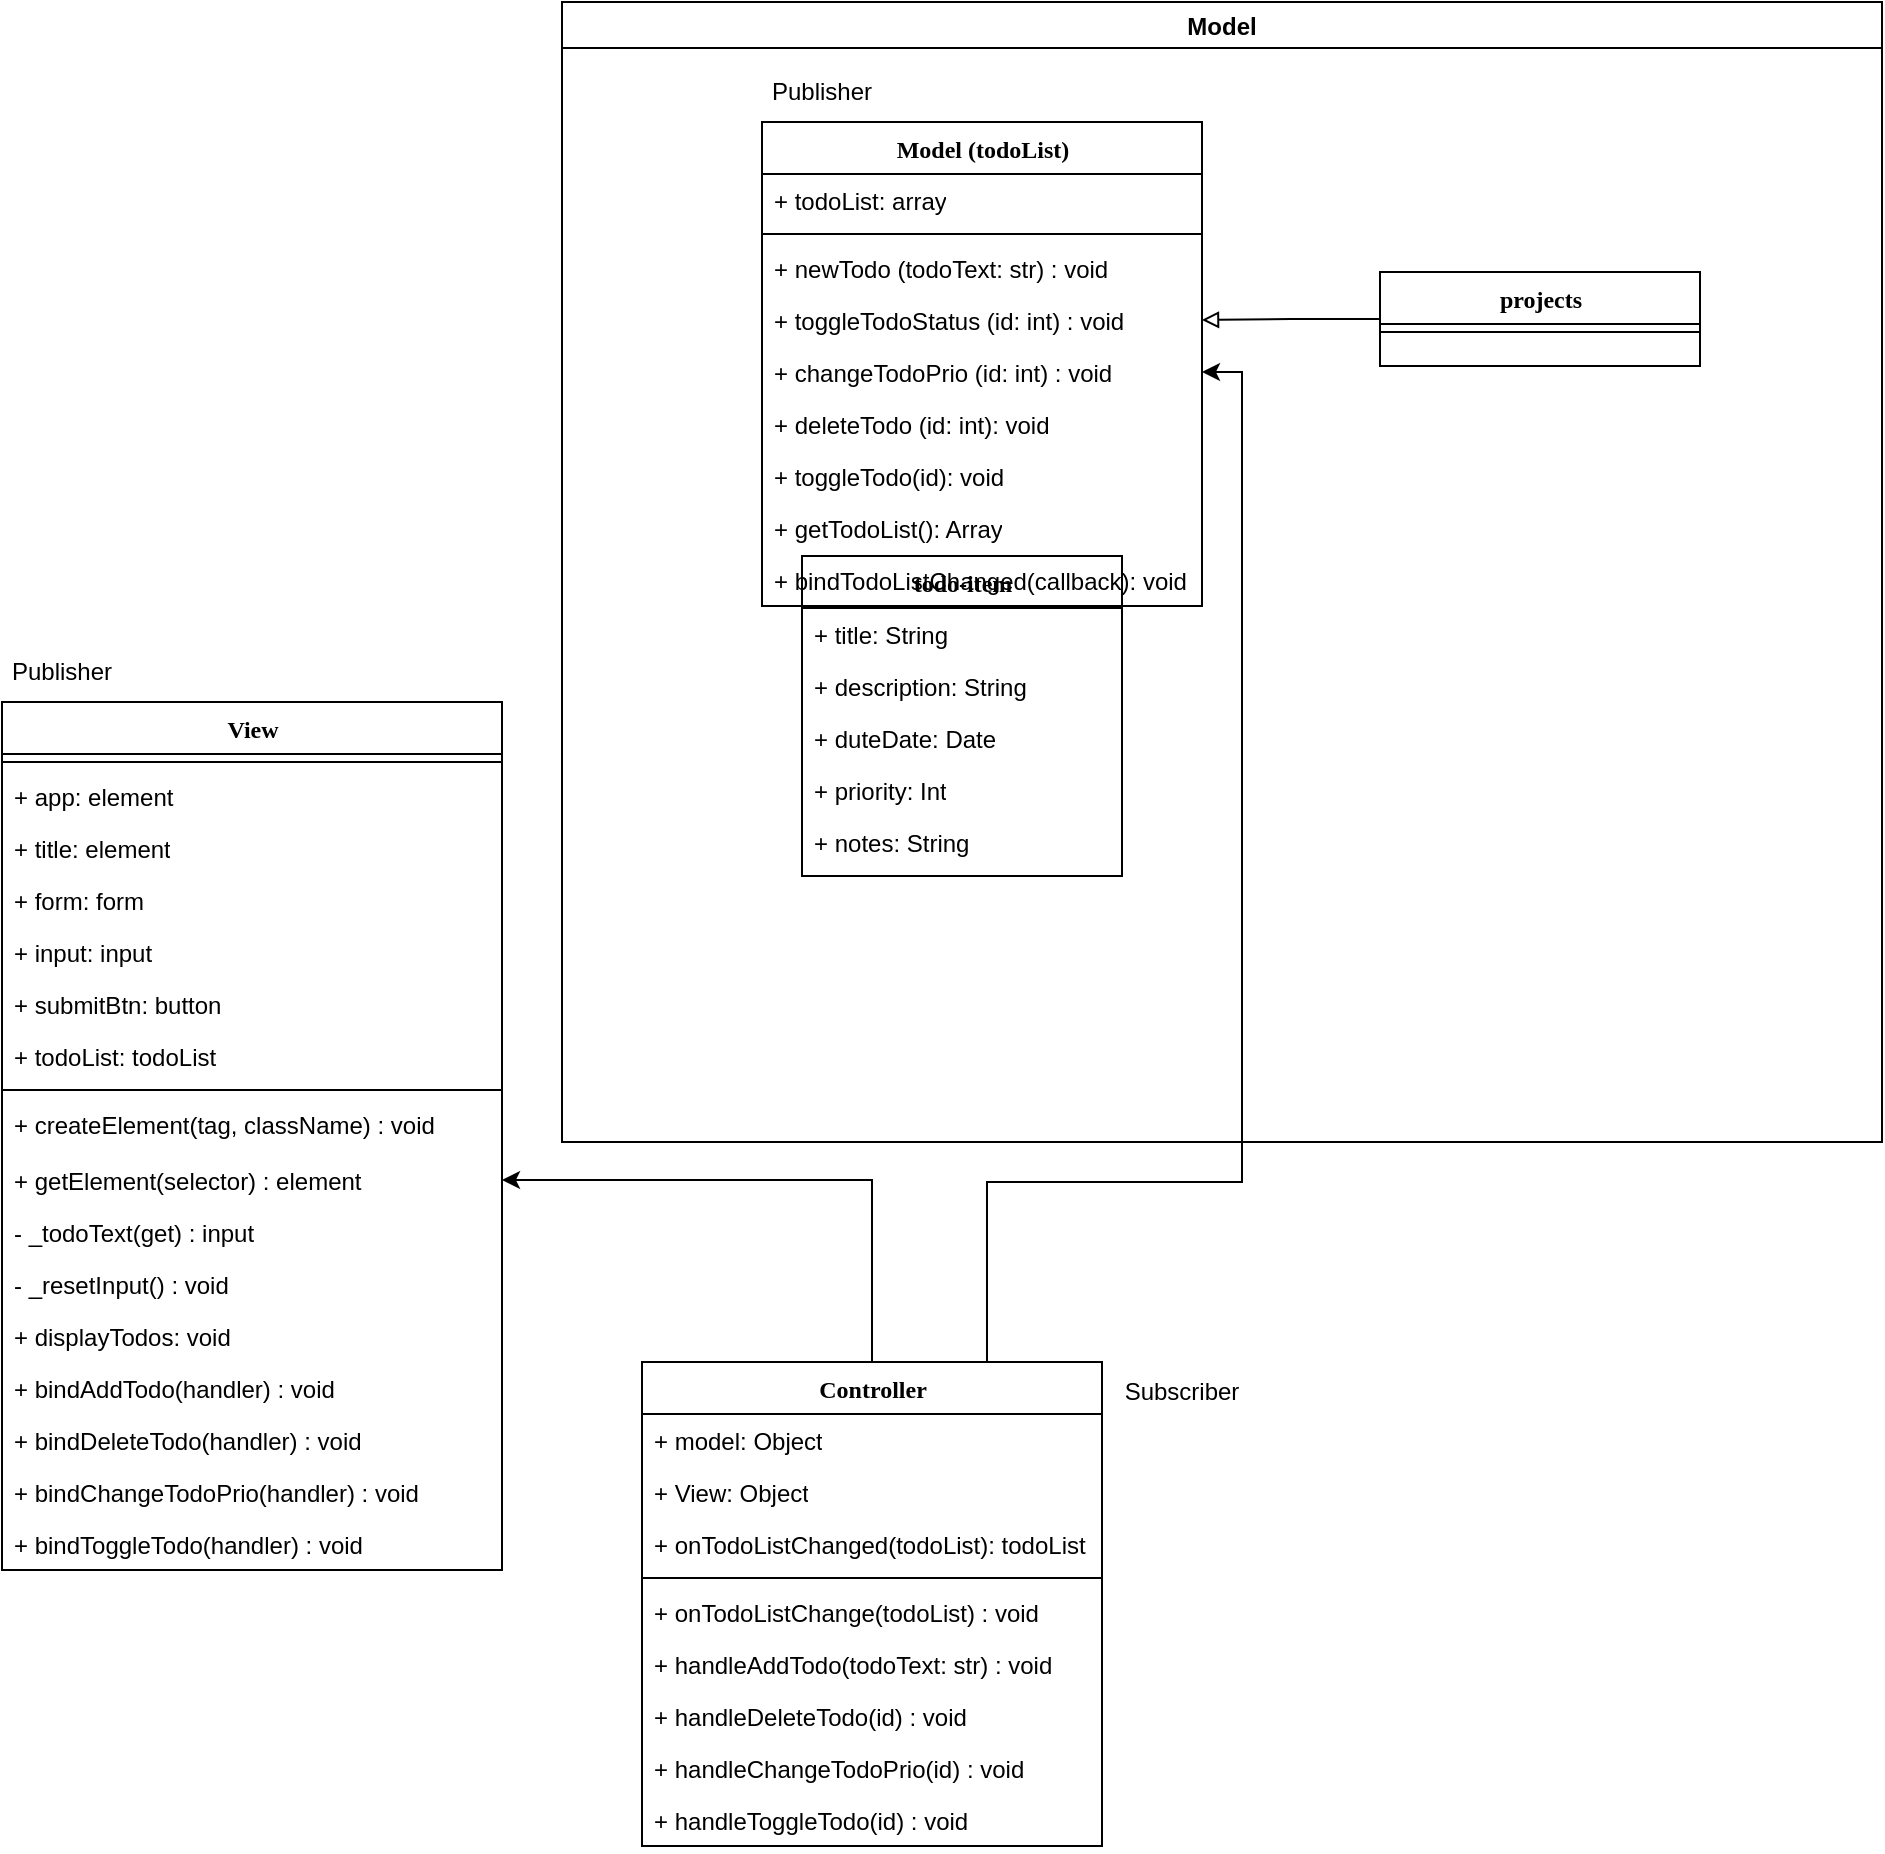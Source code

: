 <mxfile>
    <diagram name="Page-1" id="9f46799a-70d6-7492-0946-bef42562c5a5">
        <mxGraphModel dx="481" dy="801" grid="1" gridSize="10" guides="1" tooltips="1" connect="1" arrows="1" fold="1" page="1" pageScale="1" pageWidth="1100" pageHeight="850" background="none" math="0" shadow="0">
            <root>
                <mxCell id="0"/>
                <mxCell id="1" parent="0"/>
                <mxCell id="q0bzUqYjPmJR5rMkg7EE-4" value="View" style="swimlane;html=1;fontStyle=1;align=center;verticalAlign=top;childLayout=stackLayout;horizontal=1;startSize=26;horizontalStack=0;resizeParent=1;resizeLast=0;collapsible=1;marginBottom=0;swimlaneFillColor=#ffffff;rounded=0;shadow=0;comic=0;labelBackgroundColor=none;strokeWidth=1;fillColor=none;fontFamily=Verdana;fontSize=12" parent="1" vertex="1">
                    <mxGeometry x="20" y="390" width="250" height="434" as="geometry"/>
                </mxCell>
                <mxCell id="q0bzUqYjPmJR5rMkg7EE-10" value="" style="line;html=1;strokeWidth=1;fillColor=none;align=left;verticalAlign=middle;spacingTop=-1;spacingLeft=3;spacingRight=3;rotatable=0;labelPosition=right;points=[];portConstraint=eastwest;" parent="q0bzUqYjPmJR5rMkg7EE-4" vertex="1">
                    <mxGeometry y="26" width="250" height="8" as="geometry"/>
                </mxCell>
                <mxCell id="q0bzUqYjPmJR5rMkg7EE-28" value="+ app: element" style="text;html=1;strokeColor=none;fillColor=none;align=left;verticalAlign=top;spacingLeft=4;spacingRight=4;whiteSpace=wrap;overflow=hidden;rotatable=0;points=[[0,0.5],[1,0.5]];portConstraint=eastwest;" parent="q0bzUqYjPmJR5rMkg7EE-4" vertex="1">
                    <mxGeometry y="34" width="250" height="26" as="geometry"/>
                </mxCell>
                <mxCell id="q0bzUqYjPmJR5rMkg7EE-29" value="+ title: element" style="text;html=1;strokeColor=none;fillColor=none;align=left;verticalAlign=top;spacingLeft=4;spacingRight=4;whiteSpace=wrap;overflow=hidden;rotatable=0;points=[[0,0.5],[1,0.5]];portConstraint=eastwest;" parent="q0bzUqYjPmJR5rMkg7EE-4" vertex="1">
                    <mxGeometry y="60" width="250" height="26" as="geometry"/>
                </mxCell>
                <mxCell id="q0bzUqYjPmJR5rMkg7EE-30" value="+ form: form" style="text;html=1;strokeColor=none;fillColor=none;align=left;verticalAlign=top;spacingLeft=4;spacingRight=4;whiteSpace=wrap;overflow=hidden;rotatable=0;points=[[0,0.5],[1,0.5]];portConstraint=eastwest;" parent="q0bzUqYjPmJR5rMkg7EE-4" vertex="1">
                    <mxGeometry y="86" width="250" height="26" as="geometry"/>
                </mxCell>
                <mxCell id="q0bzUqYjPmJR5rMkg7EE-31" value="+ input: input" style="text;html=1;strokeColor=none;fillColor=none;align=left;verticalAlign=top;spacingLeft=4;spacingRight=4;whiteSpace=wrap;overflow=hidden;rotatable=0;points=[[0,0.5],[1,0.5]];portConstraint=eastwest;" parent="q0bzUqYjPmJR5rMkg7EE-4" vertex="1">
                    <mxGeometry y="112" width="250" height="26" as="geometry"/>
                </mxCell>
                <mxCell id="q0bzUqYjPmJR5rMkg7EE-32" value="+ submitBtn: button" style="text;html=1;strokeColor=none;fillColor=none;align=left;verticalAlign=top;spacingLeft=4;spacingRight=4;whiteSpace=wrap;overflow=hidden;rotatable=0;points=[[0,0.5],[1,0.5]];portConstraint=eastwest;" parent="q0bzUqYjPmJR5rMkg7EE-4" vertex="1">
                    <mxGeometry y="138" width="250" height="26" as="geometry"/>
                </mxCell>
                <mxCell id="q0bzUqYjPmJR5rMkg7EE-33" value="+ todoList: todoList&amp;nbsp;" style="text;html=1;strokeColor=none;fillColor=none;align=left;verticalAlign=top;spacingLeft=4;spacingRight=4;whiteSpace=wrap;overflow=hidden;rotatable=0;points=[[0,0.5],[1,0.5]];portConstraint=eastwest;" parent="q0bzUqYjPmJR5rMkg7EE-4" vertex="1">
                    <mxGeometry y="164" width="250" height="26" as="geometry"/>
                </mxCell>
                <mxCell id="q0bzUqYjPmJR5rMkg7EE-27" value="" style="line;html=1;strokeWidth=1;fillColor=none;align=left;verticalAlign=middle;spacingTop=-1;spacingLeft=3;spacingRight=3;rotatable=0;labelPosition=right;points=[];portConstraint=eastwest;" parent="q0bzUqYjPmJR5rMkg7EE-4" vertex="1">
                    <mxGeometry y="190" width="250" height="8" as="geometry"/>
                </mxCell>
                <mxCell id="q0bzUqYjPmJR5rMkg7EE-11" value="+ createElement(tag, className) : void" style="text;html=1;strokeColor=none;fillColor=none;align=left;verticalAlign=top;spacingLeft=4;spacingRight=4;whiteSpace=wrap;overflow=hidden;rotatable=0;points=[[0,0.5],[1,0.5]];portConstraint=eastwest;" parent="q0bzUqYjPmJR5rMkg7EE-4" vertex="1">
                    <mxGeometry y="198" width="250" height="28" as="geometry"/>
                </mxCell>
                <mxCell id="q0bzUqYjPmJR5rMkg7EE-12" value="+ getElement(selector) : element" style="text;html=1;strokeColor=none;fillColor=none;align=left;verticalAlign=top;spacingLeft=4;spacingRight=4;whiteSpace=wrap;overflow=hidden;rotatable=0;points=[[0,0.5],[1,0.5]];portConstraint=eastwest;" parent="q0bzUqYjPmJR5rMkg7EE-4" vertex="1">
                    <mxGeometry y="226" width="250" height="26" as="geometry"/>
                </mxCell>
                <mxCell id="q0bzUqYjPmJR5rMkg7EE-34" value="- _todoText(get) : input" style="text;html=1;strokeColor=none;fillColor=none;align=left;verticalAlign=top;spacingLeft=4;spacingRight=4;whiteSpace=wrap;overflow=hidden;rotatable=0;points=[[0,0.5],[1,0.5]];portConstraint=eastwest;" parent="q0bzUqYjPmJR5rMkg7EE-4" vertex="1">
                    <mxGeometry y="252" width="250" height="26" as="geometry"/>
                </mxCell>
                <mxCell id="q0bzUqYjPmJR5rMkg7EE-35" value="- _resetInput() : void" style="text;html=1;strokeColor=none;fillColor=none;align=left;verticalAlign=top;spacingLeft=4;spacingRight=4;whiteSpace=wrap;overflow=hidden;rotatable=0;points=[[0,0.5],[1,0.5]];portConstraint=eastwest;" parent="q0bzUqYjPmJR5rMkg7EE-4" vertex="1">
                    <mxGeometry y="278" width="250" height="26" as="geometry"/>
                </mxCell>
                <mxCell id="q0bzUqYjPmJR5rMkg7EE-36" value="+ displayTodos: void" style="text;html=1;strokeColor=none;fillColor=none;align=left;verticalAlign=top;spacingLeft=4;spacingRight=4;whiteSpace=wrap;overflow=hidden;rotatable=0;points=[[0,0.5],[1,0.5]];portConstraint=eastwest;" parent="q0bzUqYjPmJR5rMkg7EE-4" vertex="1">
                    <mxGeometry y="304" width="250" height="26" as="geometry"/>
                </mxCell>
                <mxCell id="q0bzUqYjPmJR5rMkg7EE-42" value="+ bindAddTodo(handler) : void" style="text;html=1;strokeColor=none;fillColor=none;align=left;verticalAlign=top;spacingLeft=4;spacingRight=4;whiteSpace=wrap;overflow=hidden;rotatable=0;points=[[0,0.5],[1,0.5]];portConstraint=eastwest;" parent="q0bzUqYjPmJR5rMkg7EE-4" vertex="1">
                    <mxGeometry y="330" width="250" height="26" as="geometry"/>
                </mxCell>
                <mxCell id="q0bzUqYjPmJR5rMkg7EE-43" value="+ bindDeleteTodo(handler) : void" style="text;html=1;strokeColor=none;fillColor=none;align=left;verticalAlign=top;spacingLeft=4;spacingRight=4;whiteSpace=wrap;overflow=hidden;rotatable=0;points=[[0,0.5],[1,0.5]];portConstraint=eastwest;" parent="q0bzUqYjPmJR5rMkg7EE-4" vertex="1">
                    <mxGeometry y="356" width="250" height="26" as="geometry"/>
                </mxCell>
                <mxCell id="q0bzUqYjPmJR5rMkg7EE-44" value="+ bindChangeTodoPrio(handler) : void" style="text;html=1;strokeColor=none;fillColor=none;align=left;verticalAlign=top;spacingLeft=4;spacingRight=4;whiteSpace=wrap;overflow=hidden;rotatable=0;points=[[0,0.5],[1,0.5]];portConstraint=eastwest;" parent="q0bzUqYjPmJR5rMkg7EE-4" vertex="1">
                    <mxGeometry y="382" width="250" height="26" as="geometry"/>
                </mxCell>
                <mxCell id="q0bzUqYjPmJR5rMkg7EE-45" value="+ bindToggleTodo(handler) : void" style="text;html=1;strokeColor=none;fillColor=none;align=left;verticalAlign=top;spacingLeft=4;spacingRight=4;whiteSpace=wrap;overflow=hidden;rotatable=0;points=[[0,0.5],[1,0.5]];portConstraint=eastwest;" parent="q0bzUqYjPmJR5rMkg7EE-4" vertex="1">
                    <mxGeometry y="408" width="250" height="26" as="geometry"/>
                </mxCell>
                <mxCell id="q0bzUqYjPmJR5rMkg7EE-49" style="edgeStyle=orthogonalEdgeStyle;rounded=0;orthogonalLoop=1;jettySize=auto;html=1;entryX=1;entryY=0.5;entryDx=0;entryDy=0;endArrow=classic;endFill=1;" parent="1" source="q0bzUqYjPmJR5rMkg7EE-13" target="q0bzUqYjPmJR5rMkg7EE-12" edge="1">
                    <mxGeometry relative="1" as="geometry"/>
                </mxCell>
                <mxCell id="q0bzUqYjPmJR5rMkg7EE-50" style="edgeStyle=orthogonalEdgeStyle;rounded=0;orthogonalLoop=1;jettySize=auto;html=1;exitX=0.75;exitY=0;exitDx=0;exitDy=0;entryX=1;entryY=0.5;entryDx=0;entryDy=0;endArrow=classic;endFill=1;" parent="1" source="q0bzUqYjPmJR5rMkg7EE-13" target="78961159f06e98e8-42" edge="1">
                    <mxGeometry relative="1" as="geometry">
                        <Array as="points">
                            <mxPoint x="513" y="630"/>
                            <mxPoint x="640" y="630"/>
                            <mxPoint x="640" y="225"/>
                        </Array>
                    </mxGeometry>
                </mxCell>
                <mxCell id="q0bzUqYjPmJR5rMkg7EE-13" value="Controller" style="swimlane;html=1;fontStyle=1;align=center;verticalAlign=top;childLayout=stackLayout;horizontal=1;startSize=26;horizontalStack=0;resizeParent=1;resizeLast=0;collapsible=1;marginBottom=0;swimlaneFillColor=#ffffff;rounded=0;shadow=0;comic=0;labelBackgroundColor=none;strokeWidth=1;fillColor=none;fontFamily=Verdana;fontSize=12" parent="1" vertex="1">
                    <mxGeometry x="340" y="720" width="230" height="242" as="geometry"/>
                </mxCell>
                <mxCell id="q0bzUqYjPmJR5rMkg7EE-14" value="+ model: Object" style="text;html=1;strokeColor=none;fillColor=none;align=left;verticalAlign=top;spacingLeft=4;spacingRight=4;whiteSpace=wrap;overflow=hidden;rotatable=0;points=[[0,0.5],[1,0.5]];portConstraint=eastwest;" parent="q0bzUqYjPmJR5rMkg7EE-13" vertex="1">
                    <mxGeometry y="26" width="230" height="26" as="geometry"/>
                </mxCell>
                <mxCell id="q0bzUqYjPmJR5rMkg7EE-15" value="+ View: Object" style="text;html=1;strokeColor=none;fillColor=none;align=left;verticalAlign=top;spacingLeft=4;spacingRight=4;whiteSpace=wrap;overflow=hidden;rotatable=0;points=[[0,0.5],[1,0.5]];portConstraint=eastwest;" parent="q0bzUqYjPmJR5rMkg7EE-13" vertex="1">
                    <mxGeometry y="52" width="230" height="26" as="geometry"/>
                </mxCell>
                <mxCell id="q0bzUqYjPmJR5rMkg7EE-48" value="+ onTodoListChanged(todoList): todoList" style="text;html=1;strokeColor=none;fillColor=none;align=left;verticalAlign=top;spacingLeft=4;spacingRight=4;whiteSpace=wrap;overflow=hidden;rotatable=0;points=[[0,0.5],[1,0.5]];portConstraint=eastwest;" parent="q0bzUqYjPmJR5rMkg7EE-13" vertex="1">
                    <mxGeometry y="78" width="230" height="26" as="geometry"/>
                </mxCell>
                <mxCell id="q0bzUqYjPmJR5rMkg7EE-19" value="" style="line;html=1;strokeWidth=1;fillColor=none;align=left;verticalAlign=middle;spacingTop=-1;spacingLeft=3;spacingRight=3;rotatable=0;labelPosition=right;points=[];portConstraint=eastwest;" parent="q0bzUqYjPmJR5rMkg7EE-13" vertex="1">
                    <mxGeometry y="104" width="230" height="8" as="geometry"/>
                </mxCell>
                <mxCell id="q0bzUqYjPmJR5rMkg7EE-20" value="+ onTodoListChange(todoList) : void" style="text;html=1;strokeColor=none;fillColor=none;align=left;verticalAlign=top;spacingLeft=4;spacingRight=4;whiteSpace=wrap;overflow=hidden;rotatable=0;points=[[0,0.5],[1,0.5]];portConstraint=eastwest;" parent="q0bzUqYjPmJR5rMkg7EE-13" vertex="1">
                    <mxGeometry y="112" width="230" height="26" as="geometry"/>
                </mxCell>
                <mxCell id="q0bzUqYjPmJR5rMkg7EE-21" value="+ handleAddTodo(todoText: str) : void" style="text;html=1;strokeColor=none;fillColor=none;align=left;verticalAlign=top;spacingLeft=4;spacingRight=4;whiteSpace=wrap;overflow=hidden;rotatable=0;points=[[0,0.5],[1,0.5]];portConstraint=eastwest;" parent="q0bzUqYjPmJR5rMkg7EE-13" vertex="1">
                    <mxGeometry y="138" width="230" height="26" as="geometry"/>
                </mxCell>
                <mxCell id="q0bzUqYjPmJR5rMkg7EE-39" value="+ handleDeleteTodo(id) : void" style="text;html=1;strokeColor=none;fillColor=none;align=left;verticalAlign=top;spacingLeft=4;spacingRight=4;whiteSpace=wrap;overflow=hidden;rotatable=0;points=[[0,0.5],[1,0.5]];portConstraint=eastwest;" parent="q0bzUqYjPmJR5rMkg7EE-13" vertex="1">
                    <mxGeometry y="164" width="230" height="26" as="geometry"/>
                </mxCell>
                <mxCell id="q0bzUqYjPmJR5rMkg7EE-40" value="+ handleChangeTodoPrio(id) : void" style="text;html=1;strokeColor=none;fillColor=none;align=left;verticalAlign=top;spacingLeft=4;spacingRight=4;whiteSpace=wrap;overflow=hidden;rotatable=0;points=[[0,0.5],[1,0.5]];portConstraint=eastwest;" parent="q0bzUqYjPmJR5rMkg7EE-13" vertex="1">
                    <mxGeometry y="190" width="230" height="26" as="geometry"/>
                </mxCell>
                <mxCell id="q0bzUqYjPmJR5rMkg7EE-41" value="+ handleToggleTodo(id) : void" style="text;html=1;strokeColor=none;fillColor=none;align=left;verticalAlign=top;spacingLeft=4;spacingRight=4;whiteSpace=wrap;overflow=hidden;rotatable=0;points=[[0,0.5],[1,0.5]];portConstraint=eastwest;" parent="q0bzUqYjPmJR5rMkg7EE-13" vertex="1">
                    <mxGeometry y="216" width="230" height="26" as="geometry"/>
                </mxCell>
                <mxCell id="q0bzUqYjPmJR5rMkg7EE-23" value="Model" style="swimlane;" parent="1" vertex="1">
                    <mxGeometry x="300" y="40" width="660" height="570" as="geometry"/>
                </mxCell>
                <mxCell id="q0bzUqYjPmJR5rMkg7EE-3" value="" style="edgeStyle=orthogonalEdgeStyle;rounded=0;orthogonalLoop=1;jettySize=auto;html=1;endArrow=none;endFill=0;entryX=0.5;entryY=1;entryDx=0;entryDy=0;exitX=0.5;exitY=0;exitDx=0;exitDy=0;" parent="q0bzUqYjPmJR5rMkg7EE-23" source="78961159f06e98e8-17" edge="1">
                    <mxGeometry relative="1" as="geometry">
                        <mxPoint x="200" y="255" as="sourcePoint"/>
                        <mxPoint x="200" y="237" as="targetPoint"/>
                    </mxGeometry>
                </mxCell>
                <mxCell id="78961159f06e98e8-30" value="Model (todoList)" style="swimlane;html=1;fontStyle=1;align=center;verticalAlign=top;childLayout=stackLayout;horizontal=1;startSize=26;horizontalStack=0;resizeParent=1;resizeLast=0;collapsible=1;marginBottom=0;swimlaneFillColor=#ffffff;rounded=0;shadow=0;comic=0;labelBackgroundColor=none;strokeWidth=1;fillColor=none;fontFamily=Verdana;fontSize=12" parent="q0bzUqYjPmJR5rMkg7EE-23" vertex="1">
                    <mxGeometry x="100" y="60" width="220" height="242" as="geometry"/>
                </mxCell>
                <mxCell id="78961159f06e98e8-31" value="+ todoList: array" style="text;html=1;strokeColor=none;fillColor=none;align=left;verticalAlign=top;spacingLeft=4;spacingRight=4;whiteSpace=wrap;overflow=hidden;rotatable=0;points=[[0,0.5],[1,0.5]];portConstraint=eastwest;" parent="78961159f06e98e8-30" vertex="1">
                    <mxGeometry y="26" width="220" height="26" as="geometry"/>
                </mxCell>
                <mxCell id="78961159f06e98e8-38" value="" style="line;html=1;strokeWidth=1;fillColor=none;align=left;verticalAlign=middle;spacingTop=-1;spacingLeft=3;spacingRight=3;rotatable=0;labelPosition=right;points=[];portConstraint=eastwest;" parent="78961159f06e98e8-30" vertex="1">
                    <mxGeometry y="52" width="220" height="8" as="geometry"/>
                </mxCell>
                <mxCell id="78961159f06e98e8-39" value="+ newTodo (todoText: str) : void" style="text;html=1;strokeColor=none;fillColor=none;align=left;verticalAlign=top;spacingLeft=4;spacingRight=4;whiteSpace=wrap;overflow=hidden;rotatable=0;points=[[0,0.5],[1,0.5]];portConstraint=eastwest;" parent="78961159f06e98e8-30" vertex="1">
                    <mxGeometry y="60" width="220" height="26" as="geometry"/>
                </mxCell>
                <mxCell id="78961159f06e98e8-40" value="+ toggleTodoStatus (id: int) : void" style="text;html=1;strokeColor=none;fillColor=none;align=left;verticalAlign=top;spacingLeft=4;spacingRight=4;whiteSpace=wrap;overflow=hidden;rotatable=0;points=[[0,0.5],[1,0.5]];portConstraint=eastwest;" parent="78961159f06e98e8-30" vertex="1">
                    <mxGeometry y="86" width="220" height="26" as="geometry"/>
                </mxCell>
                <mxCell id="78961159f06e98e8-42" value="+ changeTodoPrio (id: int) : void" style="text;html=1;strokeColor=none;fillColor=none;align=left;verticalAlign=top;spacingLeft=4;spacingRight=4;whiteSpace=wrap;overflow=hidden;rotatable=0;points=[[0,0.5],[1,0.5]];portConstraint=eastwest;" parent="78961159f06e98e8-30" vertex="1">
                    <mxGeometry y="112" width="220" height="26" as="geometry"/>
                </mxCell>
                <mxCell id="q0bzUqYjPmJR5rMkg7EE-25" value="+ deleteTodo (id: int): void" style="text;html=1;strokeColor=none;fillColor=none;align=left;verticalAlign=top;spacingLeft=4;spacingRight=4;whiteSpace=wrap;overflow=hidden;rotatable=0;points=[[0,0.5],[1,0.5]];portConstraint=eastwest;" parent="78961159f06e98e8-30" vertex="1">
                    <mxGeometry y="138" width="220" height="26" as="geometry"/>
                </mxCell>
                <mxCell id="2" value="+ toggleTodo(id): void" style="text;html=1;strokeColor=none;fillColor=none;align=left;verticalAlign=top;spacingLeft=4;spacingRight=4;whiteSpace=wrap;overflow=hidden;rotatable=0;points=[[0,0.5],[1,0.5]];portConstraint=eastwest;" parent="78961159f06e98e8-30" vertex="1">
                    <mxGeometry y="164" width="220" height="26" as="geometry"/>
                </mxCell>
                <mxCell id="3" value="+ getTodoList(): Array" style="text;html=1;strokeColor=none;fillColor=none;align=left;verticalAlign=top;spacingLeft=4;spacingRight=4;whiteSpace=wrap;overflow=hidden;rotatable=0;points=[[0,0.5],[1,0.5]];portConstraint=eastwest;" vertex="1" parent="78961159f06e98e8-30">
                    <mxGeometry y="190" width="220" height="26" as="geometry"/>
                </mxCell>
                <mxCell id="q0bzUqYjPmJR5rMkg7EE-47" value="+ bindTodoListChanged(callback): void" style="text;html=1;strokeColor=none;fillColor=none;align=left;verticalAlign=top;spacingLeft=4;spacingRight=4;whiteSpace=wrap;overflow=hidden;rotatable=0;points=[[0,0.5],[1,0.5]];portConstraint=eastwest;" parent="78961159f06e98e8-30" vertex="1">
                    <mxGeometry y="216" width="220" height="26" as="geometry"/>
                </mxCell>
                <mxCell id="q0bzUqYjPmJR5rMkg7EE-2" style="edgeStyle=orthogonalEdgeStyle;rounded=0;orthogonalLoop=1;jettySize=auto;html=1;endArrow=block;endFill=0;exitX=0;exitY=0.5;exitDx=0;exitDy=0;entryX=1;entryY=0.5;entryDx=0;entryDy=0;" parent="q0bzUqYjPmJR5rMkg7EE-23" source="78961159f06e98e8-43" target="78961159f06e98e8-40" edge="1">
                    <mxGeometry relative="1" as="geometry">
                        <mxPoint x="350" y="151" as="sourcePoint"/>
                        <mxPoint x="330" y="151" as="targetPoint"/>
                    </mxGeometry>
                </mxCell>
                <mxCell id="78961159f06e98e8-17" value="todo-item" style="swimlane;html=1;fontStyle=1;align=center;verticalAlign=top;childLayout=stackLayout;horizontal=1;startSize=26;horizontalStack=0;resizeParent=1;resizeLast=0;collapsible=1;marginBottom=0;swimlaneFillColor=#ffffff;rounded=0;shadow=0;comic=0;labelBackgroundColor=none;strokeWidth=1;fillColor=none;fontFamily=Verdana;fontSize=12" parent="q0bzUqYjPmJR5rMkg7EE-23" vertex="1">
                    <mxGeometry x="120" y="277" width="160" height="160" as="geometry"/>
                </mxCell>
                <mxCell id="78961159f06e98e8-21" value="+ title: String" style="text;html=1;strokeColor=none;fillColor=none;align=left;verticalAlign=top;spacingLeft=4;spacingRight=4;whiteSpace=wrap;overflow=hidden;rotatable=0;points=[[0,0.5],[1,0.5]];portConstraint=eastwest;" parent="78961159f06e98e8-17" vertex="1">
                    <mxGeometry y="26" width="160" height="26" as="geometry"/>
                </mxCell>
                <mxCell id="78961159f06e98e8-23" value="+ description: String&lt;br&gt;" style="text;html=1;strokeColor=none;fillColor=none;align=left;verticalAlign=top;spacingLeft=4;spacingRight=4;whiteSpace=wrap;overflow=hidden;rotatable=0;points=[[0,0.5],[1,0.5]];portConstraint=eastwest;" parent="78961159f06e98e8-17" vertex="1">
                    <mxGeometry y="52" width="160" height="26" as="geometry"/>
                </mxCell>
                <mxCell id="78961159f06e98e8-25" value="+ duteDate: Date" style="text;html=1;strokeColor=none;fillColor=none;align=left;verticalAlign=top;spacingLeft=4;spacingRight=4;whiteSpace=wrap;overflow=hidden;rotatable=0;points=[[0,0.5],[1,0.5]];portConstraint=eastwest;" parent="78961159f06e98e8-17" vertex="1">
                    <mxGeometry y="78" width="160" height="26" as="geometry"/>
                </mxCell>
                <mxCell id="78961159f06e98e8-26" value="+ priority: Int" style="text;html=1;strokeColor=none;fillColor=none;align=left;verticalAlign=top;spacingLeft=4;spacingRight=4;whiteSpace=wrap;overflow=hidden;rotatable=0;points=[[0,0.5],[1,0.5]];portConstraint=eastwest;" parent="78961159f06e98e8-17" vertex="1">
                    <mxGeometry y="104" width="160" height="26" as="geometry"/>
                </mxCell>
                <mxCell id="78961159f06e98e8-24" value="+ notes: String" style="text;html=1;strokeColor=none;fillColor=none;align=left;verticalAlign=top;spacingLeft=4;spacingRight=4;whiteSpace=wrap;overflow=hidden;rotatable=0;points=[[0,0.5],[1,0.5]];portConstraint=eastwest;" parent="78961159f06e98e8-17" vertex="1">
                    <mxGeometry y="130" width="160" height="30" as="geometry"/>
                </mxCell>
                <mxCell id="78961159f06e98e8-43" value="projects" style="swimlane;html=1;fontStyle=1;align=center;verticalAlign=top;childLayout=stackLayout;horizontal=1;startSize=26;horizontalStack=0;resizeParent=1;resizeLast=0;collapsible=1;marginBottom=0;swimlaneFillColor=#ffffff;rounded=0;shadow=0;comic=0;labelBackgroundColor=none;strokeWidth=1;fillColor=none;fontFamily=Verdana;fontSize=12" parent="q0bzUqYjPmJR5rMkg7EE-23" vertex="1">
                    <mxGeometry x="409" y="135" width="160" height="47" as="geometry"/>
                </mxCell>
                <mxCell id="78961159f06e98e8-51" value="" style="line;html=1;strokeWidth=1;fillColor=none;align=left;verticalAlign=middle;spacingTop=-1;spacingLeft=3;spacingRight=3;rotatable=0;labelPosition=right;points=[];portConstraint=eastwest;" parent="78961159f06e98e8-43" vertex="1">
                    <mxGeometry y="26" width="160" height="8" as="geometry"/>
                </mxCell>
                <mxCell id="q0bzUqYjPmJR5rMkg7EE-51" value="Publisher" style="text;html=1;strokeColor=none;fillColor=none;align=center;verticalAlign=middle;whiteSpace=wrap;rounded=0;" parent="q0bzUqYjPmJR5rMkg7EE-23" vertex="1">
                    <mxGeometry x="100" y="30" width="60" height="30" as="geometry"/>
                </mxCell>
                <mxCell id="q0bzUqYjPmJR5rMkg7EE-37" value="Subscriber" style="text;html=1;strokeColor=none;fillColor=none;align=center;verticalAlign=middle;whiteSpace=wrap;rounded=0;" parent="1" vertex="1">
                    <mxGeometry x="580" y="720" width="60" height="30" as="geometry"/>
                </mxCell>
                <mxCell id="q0bzUqYjPmJR5rMkg7EE-38" value="Publisher" style="text;html=1;strokeColor=none;fillColor=none;align=center;verticalAlign=middle;whiteSpace=wrap;rounded=0;" parent="1" vertex="1">
                    <mxGeometry x="20" y="360" width="60" height="30" as="geometry"/>
                </mxCell>
            </root>
        </mxGraphModel>
    </diagram>
</mxfile>